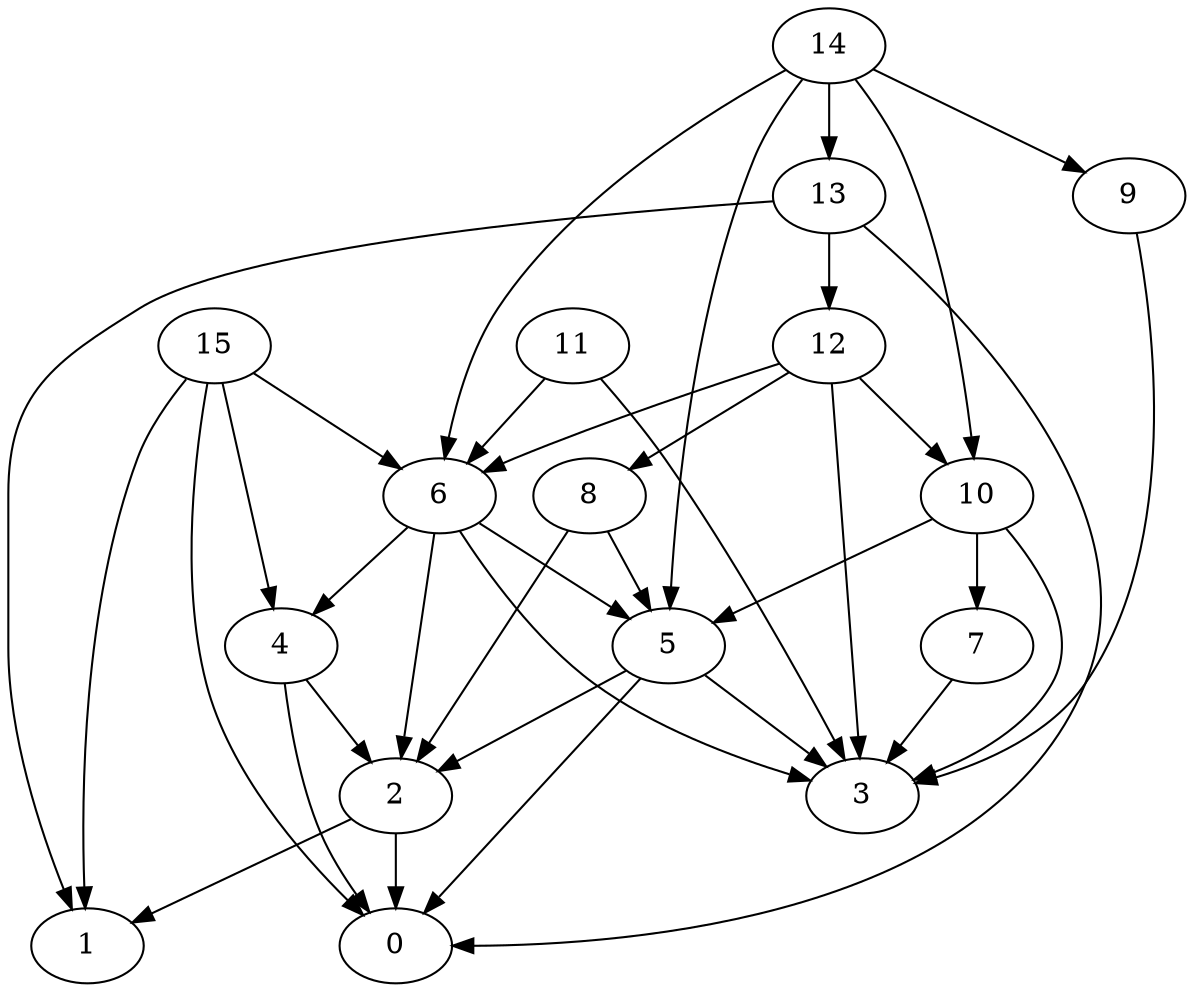 digraph "Random_Nodes_16_Density_2.25_CCR_9.99_WeightType_Random_Heterogeneous-4-2-strong" {
14 [Weight=5];
13 [Weight=8];
12 [Weight=6];
11 [Weight=2];
15 [Weight=3];
10 [Weight=7];
6 [Weight=2];
8 [Weight=9];
5 [Weight=5];
4 [Weight=10];
9 [Weight=6];
7 [Weight=5];
2 [Weight=6];
1 [Weight=10];
0 [Weight=8];
3 [Weight=7];
5 -> 3 [Weight=24];
14 -> 9 [Weight=43];
6 -> 4 [Weight=43];
12 -> 8 [Weight=48];
8 -> 5 [Weight=10];
15 -> 4 [Weight=24];
13 -> 0 [Weight=33];
10 -> 7 [Weight=24];
6 -> 2 [Weight=48];
11 -> 6 [Weight=43];
8 -> 2 [Weight=19];
15 -> 1 [Weight=48];
12 -> 6 [Weight=19];
5 -> 0 [Weight=10];
14 -> 6 [Weight=24];
11 -> 3 [Weight=10];
14 -> 5 [Weight=33];
2 -> 1 [Weight=10];
15 -> 0 [Weight=43];
4 -> 2 [Weight=14];
6 -> 3 [Weight=19];
13 -> 1 [Weight=24];
9 -> 3 [Weight=29];
4 -> 0 [Weight=29];
13 -> 12 [Weight=10];
10 -> 3 [Weight=19];
12 -> 3 [Weight=33];
12 -> 10 [Weight=48];
7 -> 3 [Weight=19];
2 -> 0 [Weight=14];
14 -> 10 [Weight=33];
5 -> 2 [Weight=29];
15 -> 6 [Weight=33];
10 -> 5 [Weight=33];
6 -> 5 [Weight=14];
14 -> 13 [Weight=33];
}
